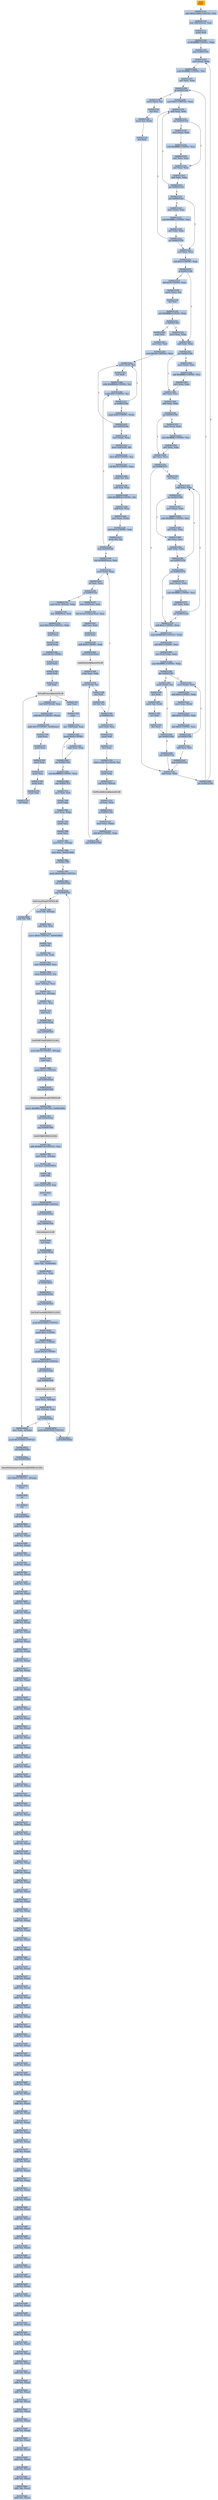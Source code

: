 digraph G {
node[shape=rectangle,style=filled,fillcolor=lightsteelblue,color=lightsteelblue]
bgcolor="transparent"
a0x004311e0pusha_[label="start\npusha ",color="lightgrey",fillcolor="orange"];
a0x004311e1movl_0x412000UINT32_esi[label="0x004311e1\nmovl $0x412000<UINT32>, %esi"];
a0x004311e6leal__69632esi__edi[label="0x004311e6\nleal -69632(%esi), %edi"];
a0x004311ecpushl_edi[label="0x004311ec\npushl %edi"];
a0x004311edorl_0xffffffffUINT8_ebp[label="0x004311ed\norl $0xffffffff<UINT8>, %ebp"];
a0x004311f0jmp_0x00431202[label="0x004311f0\njmp 0x00431202"];
a0x00431202movl_esi__ebx[label="0x00431202\nmovl (%esi), %ebx"];
a0x00431204subl_0xfffffffcUINT8_esi[label="0x00431204\nsubl $0xfffffffc<UINT8>, %esi"];
a0x00431207adcl_ebx_ebx[label="0x00431207\nadcl %ebx, %ebx"];
a0x00431209jb_0x004311f8[label="0x00431209\njb 0x004311f8"];
a0x004311f8movb_esi__al[label="0x004311f8\nmovb (%esi), %al"];
a0x004311faincl_esi[label="0x004311fa\nincl %esi"];
a0x004311fbmovb_al_edi_[label="0x004311fb\nmovb %al, (%edi)"];
a0x004311fdincl_edi[label="0x004311fd\nincl %edi"];
a0x004311feaddl_ebx_ebx[label="0x004311fe\naddl %ebx, %ebx"];
a0x00431200jne_0x00431209[label="0x00431200\njne 0x00431209"];
a0x0043120bmovl_0x1UINT32_eax[label="0x0043120b\nmovl $0x1<UINT32>, %eax"];
a0x00431210addl_ebx_ebx[label="0x00431210\naddl %ebx, %ebx"];
a0x00431212jne_0x0043121b[label="0x00431212\njne 0x0043121b"];
a0x0043121badcl_eax_eax[label="0x0043121b\nadcl %eax, %eax"];
a0x0043121daddl_ebx_ebx[label="0x0043121d\naddl %ebx, %ebx"];
a0x0043121fjae_0x00431210[label="0x0043121f\njae 0x00431210"];
a0x00431221jne_0x0043122c[label="0x00431221\njne 0x0043122c"];
a0x0043122cxorl_ecx_ecx[label="0x0043122c\nxorl %ecx, %ecx"];
a0x0043122esubl_0x3UINT8_eax[label="0x0043122e\nsubl $0x3<UINT8>, %eax"];
a0x00431231jb_0x00431240[label="0x00431231\njb 0x00431240"];
a0x00431240addl_ebx_ebx[label="0x00431240\naddl %ebx, %ebx"];
a0x00431242jne_0x0043124b[label="0x00431242\njne 0x0043124b"];
a0x0043124badcl_ecx_ecx[label="0x0043124b\nadcl %ecx, %ecx"];
a0x0043124daddl_ebx_ebx[label="0x0043124d\naddl %ebx, %ebx"];
a0x0043124fjne_0x00431258[label="0x0043124f\njne 0x00431258"];
a0x00431258adcl_ecx_ecx[label="0x00431258\nadcl %ecx, %ecx"];
a0x0043125ajne_0x0043127c[label="0x0043125a\njne 0x0043127c"];
a0x0043125cincl_ecx[label="0x0043125c\nincl %ecx"];
a0x0043125daddl_ebx_ebx[label="0x0043125d\naddl %ebx, %ebx"];
a0x0043125fjne_0x00431268[label="0x0043125f\njne 0x00431268"];
a0x00431268adcl_ecx_ecx[label="0x00431268\nadcl %ecx, %ecx"];
a0x0043126aaddl_ebx_ebx[label="0x0043126a\naddl %ebx, %ebx"];
a0x0043126cjae_0x0043125d[label="0x0043126c\njae 0x0043125d"];
a0x0043126ejne_0x00431279[label="0x0043126e\njne 0x00431279"];
a0x00431279addl_0x2UINT8_ecx[label="0x00431279\naddl $0x2<UINT8>, %ecx"];
a0x0043127ccmpl_0xfffff300UINT32_ebp[label="0x0043127c\ncmpl $0xfffff300<UINT32>, %ebp"];
a0x00431282adcl_0x1UINT8_ecx[label="0x00431282\nadcl $0x1<UINT8>, %ecx"];
a0x00431285leal_ediebp__edx[label="0x00431285\nleal (%edi,%ebp), %edx"];
a0x00431288cmpl_0xfffffffcUINT8_ebp[label="0x00431288\ncmpl $0xfffffffc<UINT8>, %ebp"];
a0x0043128bjbe_0x0043129c[label="0x0043128b\njbe 0x0043129c"];
a0x0043128dmovb_edx__al[label="0x0043128d\nmovb (%edx), %al"];
a0x0043128fincl_edx[label="0x0043128f\nincl %edx"];
a0x00431290movb_al_edi_[label="0x00431290\nmovb %al, (%edi)"];
a0x00431292incl_edi[label="0x00431292\nincl %edi"];
a0x00431293decl_ecx[label="0x00431293\ndecl %ecx"];
a0x00431294jne_0x0043128d[label="0x00431294\njne 0x0043128d"];
a0x00431296jmp_0x004311fe[label="0x00431296\njmp 0x004311fe"];
a0x00431233shll_0x8UINT8_eax[label="0x00431233\nshll $0x8<UINT8>, %eax"];
a0x00431236movb_esi__al[label="0x00431236\nmovb (%esi), %al"];
a0x00431238incl_esi[label="0x00431238\nincl %esi"];
a0x00431239xorl_0xffffffffUINT8_eax[label="0x00431239\nxorl $0xffffffff<UINT8>, %eax"];
a0x0043123cje_0x004312b2[label="0x0043123c\nje 0x004312b2"];
a0x0043123emovl_eax_ebp[label="0x0043123e\nmovl %eax, %ebp"];
a0x0043129cmovl_edx__eax[label="0x0043129c\nmovl (%edx), %eax"];
a0x0043129eaddl_0x4UINT8_edx[label="0x0043129e\naddl $0x4<UINT8>, %edx"];
a0x004312a1movl_eax_edi_[label="0x004312a1\nmovl %eax, (%edi)"];
a0x004312a3addl_0x4UINT8_edi[label="0x004312a3\naddl $0x4<UINT8>, %edi"];
a0x004312a6subl_0x4UINT8_ecx[label="0x004312a6\nsubl $0x4<UINT8>, %ecx"];
a0x004312a9ja_0x0043129c[label="0x004312a9\nja 0x0043129c"];
a0x004312abaddl_ecx_edi[label="0x004312ab\naddl %ecx, %edi"];
a0x004312adjmp_0x004311fe[label="0x004312ad\njmp 0x004311fe"];
a0x00431244movl_esi__ebx[label="0x00431244\nmovl (%esi), %ebx"];
a0x00431246subl_0xfffffffcUINT8_esi[label="0x00431246\nsubl $0xfffffffc<UINT8>, %esi"];
a0x00431249adcl_ebx_ebx[label="0x00431249\nadcl %ebx, %ebx"];
a0x00431214movl_esi__ebx[label="0x00431214\nmovl (%esi), %ebx"];
a0x00431216subl_0xfffffffcUINT8_esi[label="0x00431216\nsubl $0xfffffffc<UINT8>, %esi"];
a0x00431219adcl_ebx_ebx[label="0x00431219\nadcl %ebx, %ebx"];
a0x00431251movl_esi__ebx[label="0x00431251\nmovl (%esi), %ebx"];
a0x00431253subl_0xfffffffcUINT8_esi[label="0x00431253\nsubl $0xfffffffc<UINT8>, %esi"];
a0x00431256adcl_ebx_ebx[label="0x00431256\nadcl %ebx, %ebx"];
a0x00431270movl_esi__ebx[label="0x00431270\nmovl (%esi), %ebx"];
a0x00431272subl_0xfffffffcUINT8_esi[label="0x00431272\nsubl $0xfffffffc<UINT8>, %esi"];
a0x00431275adcl_ebx_ebx[label="0x00431275\nadcl %ebx, %ebx"];
a0x00431277jae_0x0043125d[label="0x00431277\njae 0x0043125d"];
a0x00431223movl_esi__ebx[label="0x00431223\nmovl (%esi), %ebx"];
a0x00431225subl_0xfffffffcUINT8_esi[label="0x00431225\nsubl $0xfffffffc<UINT8>, %esi"];
a0x00431228adcl_ebx_ebx[label="0x00431228\nadcl %ebx, %ebx"];
a0x0043122ajae_0x00431210[label="0x0043122a\njae 0x00431210"];
a0x00431261movl_esi__ebx[label="0x00431261\nmovl (%esi), %ebx"];
a0x00431263subl_0xfffffffcUINT8_esi[label="0x00431263\nsubl $0xfffffffc<UINT8>, %esi"];
a0x00431266adcl_ebx_ebx[label="0x00431266\nadcl %ebx, %ebx"];
a0x004312b2popl_esi[label="0x004312b2\npopl %esi"];
a0x004312b3movl_esi_edi[label="0x004312b3\nmovl %esi, %edi"];
a0x004312b5movl_0x29UINT32_ecx[label="0x004312b5\nmovl $0x29<UINT32>, %ecx"];
a0x004312bamovb_edi__al[label="0x004312ba\nmovb (%edi), %al"];
a0x004312bcincl_edi[label="0x004312bc\nincl %edi"];
a0x004312bdsubb_0xffffffe8UINT8_al[label="0x004312bd\nsubb $0xffffffe8<UINT8>, %al"];
a0x004312bfcmpb_0x1UINT8_al[label="0x004312bf\ncmpb $0x1<UINT8>, %al"];
a0x004312c1ja_0x004312ba[label="0x004312c1\nja 0x004312ba"];
a0x004312c3cmpb_0x0UINT8_edi_[label="0x004312c3\ncmpb $0x0<UINT8>, (%edi)"];
a0x004312c6jne_0x004312ba[label="0x004312c6\njne 0x004312ba"];
a0x004312c8movl_edi__eax[label="0x004312c8\nmovl (%edi), %eax"];
a0x004312camovb_0x4edi__bl[label="0x004312ca\nmovb 0x4(%edi), %bl"];
a0x004312cdshrw_0x8UINT8_ax[label="0x004312cd\nshrw $0x8<UINT8>, %ax"];
a0x004312d1roll_0x10UINT8_eax[label="0x004312d1\nroll $0x10<UINT8>, %eax"];
a0x004312d4xchgb_al_ah[label="0x004312d4\nxchgb %al, %ah"];
a0x004312d6subl_edi_eax[label="0x004312d6\nsubl %edi, %eax"];
a0x004312d8subb_0xffffffe8UINT8_bl[label="0x004312d8\nsubb $0xffffffe8<UINT8>, %bl"];
a0x004312dbaddl_esi_eax[label="0x004312db\naddl %esi, %eax"];
a0x004312ddmovl_eax_edi_[label="0x004312dd\nmovl %eax, (%edi)"];
a0x004312dfaddl_0x5UINT8_edi[label="0x004312df\naddl $0x5<UINT8>, %edi"];
a0x004312e2movb_bl_al[label="0x004312e2\nmovb %bl, %al"];
a0x004312e4loop_0x004312bf[label="0x004312e4\nloop 0x004312bf"];
a0x004312e6leal_0x2f000esi__edi[label="0x004312e6\nleal 0x2f000(%esi), %edi"];
a0x004312ecmovl_edi__eax[label="0x004312ec\nmovl (%edi), %eax"];
a0x004312eeorl_eax_eax[label="0x004312ee\norl %eax, %eax"];
a0x004312f0je_0x0043132e[label="0x004312f0\nje 0x0043132e"];
a0x004312f2movl_0x4edi__ebx[label="0x004312f2\nmovl 0x4(%edi), %ebx"];
a0x004312f5leal_0x32c1ceaxesi__eax[label="0x004312f5\nleal 0x32c1c(%eax,%esi), %eax"];
a0x004312fcaddl_esi_ebx[label="0x004312fc\naddl %esi, %ebx"];
a0x004312fepushl_eax[label="0x004312fe\npushl %eax"];
a0x004312ffaddl_0x8UINT8_edi[label="0x004312ff\naddl $0x8<UINT8>, %edi"];
a0x00431302call_0x32c6cesi_[label="0x00431302\ncall 0x32c6c(%esi)"];
LoadLibraryA_kernel32_dll[label="LoadLibraryA@kernel32.dll",color="lightgrey",fillcolor="lightgrey"];
a0x00431308xchgl_eax_ebp[label="0x00431308\nxchgl %eax, %ebp"];
a0x00431309movb_edi__al[label="0x00431309\nmovb (%edi), %al"];
a0x0043130bincl_edi[label="0x0043130b\nincl %edi"];
a0x0043130corb_al_al[label="0x0043130c\norb %al, %al"];
a0x0043130eje_0x004312ec[label="0x0043130e\nje 0x004312ec"];
a0x00431310movl_edi_ecx[label="0x00431310\nmovl %edi, %ecx"];
a0x00431312pushl_edi[label="0x00431312\npushl %edi"];
a0x00431313decl_eax[label="0x00431313\ndecl %eax"];
a0x00431314repnz_scasb_es_edi__al[label="0x00431314\nrepnz scasb %es:(%edi), %al"];
a0x00431316pushl_ebp[label="0x00431316\npushl %ebp"];
a0x00431317call_0x32c70esi_[label="0x00431317\ncall 0x32c70(%esi)"];
GetProcAddress_kernel32_dll[label="GetProcAddress@kernel32.dll",color="lightgrey",fillcolor="lightgrey"];
a0x0043131dorl_eax_eax[label="0x0043131d\norl %eax, %eax"];
a0x0043131fje_0x00431328[label="0x0043131f\nje 0x00431328"];
a0x00431321movl_eax_ebx_[label="0x00431321\nmovl %eax, (%ebx)"];
a0x00431323addl_0x4UINT8_ebx[label="0x00431323\naddl $0x4<UINT8>, %ebx"];
a0x00431326jmp_0x00431309[label="0x00431326\njmp 0x00431309"];
a0x0043132emovl_0x32c74esi__ebp[label="0x0043132e\nmovl 0x32c74(%esi), %ebp"];
a0x00431334leal__4096esi__edi[label="0x00431334\nleal -4096(%esi), %edi"];
a0x0043133amovl_0x1000UINT32_ebx[label="0x0043133a\nmovl $0x1000<UINT32>, %ebx"];
a0x0043133fpushl_eax[label="0x0043133f\npushl %eax"];
a0x00431340pushl_esp[label="0x00431340\npushl %esp"];
a0x00431341pushl_0x4UINT8[label="0x00431341\npushl $0x4<UINT8>"];
a0x00431343pushl_ebx[label="0x00431343\npushl %ebx"];
a0x00431344pushl_edi[label="0x00431344\npushl %edi"];
a0x00431345call_ebp[label="0x00431345\ncall %ebp"];
VirtualProtect_kernel32_dll[label="VirtualProtect@kernel32.dll",color="lightgrey",fillcolor="lightgrey"];
a0x00431347leal_0x207edi__eax[label="0x00431347\nleal 0x207(%edi), %eax"];
a0x0043134dandb_0x7fUINT8_eax_[label="0x0043134d\nandb $0x7f<UINT8>, (%eax)"];
a0x00431350andb_0x7fUINT8_0x28eax_[label="0x00431350\nandb $0x7f<UINT8>, 0x28(%eax)"];
a0x00431354popl_eax[label="0x00431354\npopl %eax"];
a0x00431355pushl_eax[label="0x00431355\npushl %eax"];
a0x00431356pushl_esp[label="0x00431356\npushl %esp"];
a0x00431357pushl_eax[label="0x00431357\npushl %eax"];
a0x00431358pushl_ebx[label="0x00431358\npushl %ebx"];
a0x00431359pushl_edi[label="0x00431359\npushl %edi"];
a0x0043135acall_ebp[label="0x0043135a\ncall %ebp"];
a0x0043135cpopl_eax[label="0x0043135c\npopl %eax"];
a0x0043135dpopa_[label="0x0043135d\npopa "];
a0x0043135eleal__128esp__eax[label="0x0043135e\nleal -128(%esp), %eax"];
a0x00431362pushl_0x0UINT8[label="0x00431362\npushl $0x0<UINT8>"];
a0x00431364cmpl_eax_esp[label="0x00431364\ncmpl %eax, %esp"];
a0x00431366jne_0x00431362[label="0x00431366\njne 0x00431362"];
a0x00431368subl_0xffffff80UINT8_esp[label="0x00431368\nsubl $0xffffff80<UINT8>, %esp"];
a0x0043136bjmp_0x00417f7e[label="0x0043136b\njmp 0x00417f7e"];
a0x00417f7emovl_edi_edi[label="0x00417f7e\nmovl %edi, %edi"];
a0x00417f80pushl_ebp[label="0x00417f80\npushl %ebp"];
a0x00417f81movl_esp_ebp[label="0x00417f81\nmovl %esp, %ebp"];
a0x00417f83pushl_ecx[label="0x00417f83\npushl %ecx"];
a0x00417f84pushl_ecx[label="0x00417f84\npushl %ecx"];
a0x00417f85movl_ecx__4ebp_[label="0x00417f85\nmovl %ecx, -4(%ebp)"];
a0x00417f88testl_eax_0x00419000[label="0x00417f88\ntestl %eax, 0x00419000"];
a0x00417f8eje_0x00417f95[label="0x00417f8e\nje 0x00417f95"];
a0x00417f95pushl_0x419004UINT32[label="0x00417f95\npushl $0x419004<UINT32>"];
a0x00417f9acall_0x004183de[label="0x00417f9a\ncall 0x004183de"];
a0x004183dejmp_0x0040102c[label="0x004183de\njmp 0x0040102c"];
GetCursorPos_USER32_dll[label="GetCursorPos@USER32.dll",color="lightgrey",fillcolor="lightgrey"];
a0x00417f9fmovb_dl__8ebp_[label="0x00417f9f\nmovb %dl, -8(%ebp)"];
a0x00417fa2subl_edi_edi[label="0x00417fa2\nsubl %edi, %edi"];
a0x00417fa4movw_0x0UINT16_0x0041900c[label="0x00417fa4\nmovw $0x0<UINT16>, 0x0041900c"];
a0x00417fadnegl_edx[label="0x00417fad\nnegl %edx"];
a0x00417fafmovzbl_bh_edx[label="0x00417faf\nmovzbl %bh, %edx"];
a0x00417fb2movl_0x00419000_ecx[label="0x00417fb2\nmovl 0x00419000, %ecx"];
a0x00417fb8movb_0x00419010_ch[label="0x00417fb8\nmovb 0x00419010, %ch"];
a0x00417fbemovl__4ebp__ecx[label="0x00417fbe\nmovl -4(%ebp), %ecx"];
a0x00417fc1movb_ch__8ebp_[label="0x00417fc1\nmovb %ch, -8(%ebp)"];
a0x00417fc4adcl_ecx_esi[label="0x00417fc4\nadcl %ecx, %esi"];
a0x00417fc6negl_ecx[label="0x00417fc6\nnegl %ecx"];
a0x00417fc8call_0x004183a8[label="0x00417fc8\ncall 0x004183a8"];
a0x004183a8jmp_0x00401010[label="0x004183a8\njmp 0x00401010"];
GetOEMCP_KERNEL32_DLL[label="GetOEMCP@KERNEL32.DLL",color="lightgrey",fillcolor="lightgrey"];
a0x00417fcdmovb_0x78UINT8__8ebp_[label="0x00417fcd\nmovb $0x78<UINT8>, -8(%ebp)"];
a0x00417fd1notw_ax[label="0x00417fd1\nnotw %ax"];
a0x00417fd4pushl_0x3cUINT32[label="0x00417fd4\npushl $0x3c<UINT32>"];
a0x00417fd9call_0x004183e4[label="0x00417fd9\ncall 0x004183e4"];
a0x004183e4jmp_0x00401028[label="0x004183e4\njmp 0x00401028"];
GetSystemMetrics_USER32_dll[label="GetSystemMetrics@USER32.dll",color="lightgrey",fillcolor="lightgrey"];
a0x00417fdemovw_0xffffd1a0UINT16_0x0041900e[label="0x00417fde\nmovw $0xffffd1a0<UINT16>, 0x0041900e"];
a0x00417fe7call_0x004183ae[label="0x00417fe7\ncall 0x004183ae"];
a0x004183aejmp_0x00401000[label="0x004183ae\njmp 0x00401000"];
GetACP_KERNEL32_DLL[label="GetACP@KERNEL32.DLL",color="lightgrey",fillcolor="lightgrey"];
a0x00417fecaddl_0x8db7c0UINT32_esi[label="0x00417fec\naddl $0x8db7c0<UINT32>, %esi"];
a0x00417ff2movl_edx__4ebp_[label="0x00417ff2\nmovl %edx, -4(%ebp)"];
a0x00417ff5orl_eax_0x00419014[label="0x00417ff5\norl %eax, 0x00419014"];
a0x00417ffbnegb_dh[label="0x00417ffb\nnegb %dh"];
a0x00417ffdandl_0x00419018_esi[label="0x00417ffd\nandl 0x00419018, %esi"];
a0x00418003nop_[label="0x00418003\nnop "];
a0x00418004pushl_0x401040UINT32[label="0x00418004\npushl $0x401040<UINT32>"];
a0x00418009call_0x004183ea[label="0x00418009\ncall 0x004183ea"];
a0x004183eajmp_0x00401034[label="0x004183ea\njmp 0x00401034"];
remove_msvcrt_dll[label="remove@msvcrt.dll",color="lightgrey",fillcolor="lightgrey"];
a0x0041800eincl_eax[label="0x0041800e\nincl %eax"];
a0x0041800fjne_0x00418036[label="0x0041800f\njne 0x00418036"];
a0x00418011adcw_dx_0x0041901c[label="0x00418011\nadcw %dx, 0x0041901c"];
a0x00418018testl_ecx_edx[label="0x00418018\ntestl %ecx, %edx"];
a0x0041801ajb_0x00418021[label="0x0041801a\njb 0x00418021"];
a0x0041801ccall_0x004183b4[label="0x0041801c\ncall 0x004183b4"];
a0x004183b4jmp_0x00401020[label="0x004183b4\njmp 0x00401020"];
GetTickCount_KERNEL32_DLL[label="GetTickCount@KERNEL32.DLL",color="lightgrey",fillcolor="lightgrey"];
a0x00418021pushl_0x418065UINT32[label="0x00418021\npushl $0x418065<UINT32>"];
a0x00418026pushl_0x1UINT8[label="0x00418026\npushl $0x1<UINT8>"];
a0x00418028pushl_0x1UINT8[label="0x00418028\npushl $0x1<UINT8>"];
a0x0041802apushl_0x30UINT8[label="0x0041802a\npushl $0x30<UINT8>"];
a0x0041802cpushl_0x401054UINT32[label="0x0041802c\npushl $0x401054<UINT32>"];
a0x00418031call_0x004183f0[label="0x00418031\ncall 0x004183f0"];
a0x004183f0jmp_0x00401038[label="0x004183f0\njmp 0x00401038"];
bsearch_msvcrt_dll[label="bsearch@msvcrt.dll",color="lightgrey",fillcolor="lightgrey"];
a0x00418036movl_ecx__4ebp_[label="0x00418036\nmovl %ecx, -4(%ebp)"];
a0x00418039sbbl__4ebp__eax[label="0x00418039\nsbbl -4(%ebp), %eax"];
a0x0041803cjne_0x0041804a[label="0x0041803c\njne 0x0041804a"];
a0x0041803epushl_0x419004UINT32[label="0x0041803e\npushl $0x419004<UINT32>"];
a0x0041804amovl_ebx__4ebp_[label="0x0041804a\nmovl %ebx, -4(%ebp)"];
a0x0041804dpushl_0x419004UINT32[label="0x0041804d\npushl $0x419004<UINT32>"];
a0x00418052call_0x004183ba[label="0x00418052\ncall 0x004183ba"];
a0x004183bajmp_0x00401004[label="0x004183ba\njmp 0x00401004"];
QueryPerformanceCounter_KERNEL32_DLL[label="QueryPerformanceCounter@KERNEL32.DLL",color="lightgrey",fillcolor="lightgrey"];
a0x00418057movl_0x0UINT32__4ebp_[label="0x00418057\nmovl $0x0<UINT32>, -4(%ebp)"];
a0x0041805eleave_[label="0x0041805e\nleave "];
a0x0041805fret[label="0x0041805f\nret"];
a0x7c8000c0nop_[label="0x7c8000c0\nnop "];
a0x7c8000c1call_0x63d7f9f4[label="0x7c8000c1\ncall 0x63d7f9f4"];
a0x63d7f9f4addb_al_eax_[label="0x63d7f9f4\naddb %al, (%eax)"];
a0x63d7f9f6addb_al_eax_[label="0x63d7f9f6\naddb %al, (%eax)"];
a0x63d7f9f8addb_al_eax_[label="0x63d7f9f8\naddb %al, (%eax)"];
a0x63d7f9faaddb_al_eax_[label="0x63d7f9fa\naddb %al, (%eax)"];
a0x63d7f9fcaddb_al_eax_[label="0x63d7f9fc\naddb %al, (%eax)"];
a0x63d7f9feaddb_al_eax_[label="0x63d7f9fe\naddb %al, (%eax)"];
a0x63d7fa00addb_al_eax_[label="0x63d7fa00\naddb %al, (%eax)"];
a0x63d7fa02addb_al_eax_[label="0x63d7fa02\naddb %al, (%eax)"];
a0x63d7fa04addb_al_eax_[label="0x63d7fa04\naddb %al, (%eax)"];
a0x63d7fa06addb_al_eax_[label="0x63d7fa06\naddb %al, (%eax)"];
a0x63d7fa08addb_al_eax_[label="0x63d7fa08\naddb %al, (%eax)"];
a0x63d7fa0aaddb_al_eax_[label="0x63d7fa0a\naddb %al, (%eax)"];
a0x63d7fa0caddb_al_eax_[label="0x63d7fa0c\naddb %al, (%eax)"];
a0x63d7fa0eaddb_al_eax_[label="0x63d7fa0e\naddb %al, (%eax)"];
a0x63d7fa10addb_al_eax_[label="0x63d7fa10\naddb %al, (%eax)"];
a0x63d7fa12addb_al_eax_[label="0x63d7fa12\naddb %al, (%eax)"];
a0x63d7fa14addb_al_eax_[label="0x63d7fa14\naddb %al, (%eax)"];
a0x63d7fa16addb_al_eax_[label="0x63d7fa16\naddb %al, (%eax)"];
a0x63d7fa18addb_al_eax_[label="0x63d7fa18\naddb %al, (%eax)"];
a0x63d7fa1aaddb_al_eax_[label="0x63d7fa1a\naddb %al, (%eax)"];
a0x63d7fa1caddb_al_eax_[label="0x63d7fa1c\naddb %al, (%eax)"];
a0x63d7fa1eaddb_al_eax_[label="0x63d7fa1e\naddb %al, (%eax)"];
a0x63d7fa20addb_al_eax_[label="0x63d7fa20\naddb %al, (%eax)"];
a0x63d7fa22addb_al_eax_[label="0x63d7fa22\naddb %al, (%eax)"];
a0x63d7fa24addb_al_eax_[label="0x63d7fa24\naddb %al, (%eax)"];
a0x63d7fa26addb_al_eax_[label="0x63d7fa26\naddb %al, (%eax)"];
a0x63d7fa28addb_al_eax_[label="0x63d7fa28\naddb %al, (%eax)"];
a0x63d7fa2aaddb_al_eax_[label="0x63d7fa2a\naddb %al, (%eax)"];
a0x63d7fa2caddb_al_eax_[label="0x63d7fa2c\naddb %al, (%eax)"];
a0x63d7fa2eaddb_al_eax_[label="0x63d7fa2e\naddb %al, (%eax)"];
a0x63d7fa30addb_al_eax_[label="0x63d7fa30\naddb %al, (%eax)"];
a0x63d7fa32addb_al_eax_[label="0x63d7fa32\naddb %al, (%eax)"];
a0x63d7fa34addb_al_eax_[label="0x63d7fa34\naddb %al, (%eax)"];
a0x63d7fa36addb_al_eax_[label="0x63d7fa36\naddb %al, (%eax)"];
a0x63d7fa38addb_al_eax_[label="0x63d7fa38\naddb %al, (%eax)"];
a0x63d7fa3aaddb_al_eax_[label="0x63d7fa3a\naddb %al, (%eax)"];
a0x63d7fa3caddb_al_eax_[label="0x63d7fa3c\naddb %al, (%eax)"];
a0x63d7fa3eaddb_al_eax_[label="0x63d7fa3e\naddb %al, (%eax)"];
a0x63d7fa40addb_al_eax_[label="0x63d7fa40\naddb %al, (%eax)"];
a0x63d7fa42addb_al_eax_[label="0x63d7fa42\naddb %al, (%eax)"];
a0x63d7fa44addb_al_eax_[label="0x63d7fa44\naddb %al, (%eax)"];
a0x63d7fa46addb_al_eax_[label="0x63d7fa46\naddb %al, (%eax)"];
a0x63d7fa48addb_al_eax_[label="0x63d7fa48\naddb %al, (%eax)"];
a0x63d7fa4aaddb_al_eax_[label="0x63d7fa4a\naddb %al, (%eax)"];
a0x63d7fa4caddb_al_eax_[label="0x63d7fa4c\naddb %al, (%eax)"];
a0x63d7fa4eaddb_al_eax_[label="0x63d7fa4e\naddb %al, (%eax)"];
a0x63d7fa50addb_al_eax_[label="0x63d7fa50\naddb %al, (%eax)"];
a0x63d7fa52addb_al_eax_[label="0x63d7fa52\naddb %al, (%eax)"];
a0x63d7fa54addb_al_eax_[label="0x63d7fa54\naddb %al, (%eax)"];
a0x63d7fa56addb_al_eax_[label="0x63d7fa56\naddb %al, (%eax)"];
a0x63d7fa58addb_al_eax_[label="0x63d7fa58\naddb %al, (%eax)"];
a0x63d7fa5aaddb_al_eax_[label="0x63d7fa5a\naddb %al, (%eax)"];
a0x63d7fa5caddb_al_eax_[label="0x63d7fa5c\naddb %al, (%eax)"];
a0x63d7fa5eaddb_al_eax_[label="0x63d7fa5e\naddb %al, (%eax)"];
a0x63d7fa60addb_al_eax_[label="0x63d7fa60\naddb %al, (%eax)"];
a0x63d7fa62addb_al_eax_[label="0x63d7fa62\naddb %al, (%eax)"];
a0x63d7fa64addb_al_eax_[label="0x63d7fa64\naddb %al, (%eax)"];
a0x63d7fa66addb_al_eax_[label="0x63d7fa66\naddb %al, (%eax)"];
a0x63d7fa68addb_al_eax_[label="0x63d7fa68\naddb %al, (%eax)"];
a0x63d7fa6aaddb_al_eax_[label="0x63d7fa6a\naddb %al, (%eax)"];
a0x63d7fa6caddb_al_eax_[label="0x63d7fa6c\naddb %al, (%eax)"];
a0x63d7fa6eaddb_al_eax_[label="0x63d7fa6e\naddb %al, (%eax)"];
a0x63d7fa70addb_al_eax_[label="0x63d7fa70\naddb %al, (%eax)"];
a0x63d7fa72addb_al_eax_[label="0x63d7fa72\naddb %al, (%eax)"];
a0x63d7fa74addb_al_eax_[label="0x63d7fa74\naddb %al, (%eax)"];
a0x63d7fa76addb_al_eax_[label="0x63d7fa76\naddb %al, (%eax)"];
a0x63d7fa78addb_al_eax_[label="0x63d7fa78\naddb %al, (%eax)"];
a0x63d7fa7aaddb_al_eax_[label="0x63d7fa7a\naddb %al, (%eax)"];
a0x63d7fa7caddb_al_eax_[label="0x63d7fa7c\naddb %al, (%eax)"];
a0x63d7fa7eaddb_al_eax_[label="0x63d7fa7e\naddb %al, (%eax)"];
a0x63d7fa80addb_al_eax_[label="0x63d7fa80\naddb %al, (%eax)"];
a0x63d7fa82addb_al_eax_[label="0x63d7fa82\naddb %al, (%eax)"];
a0x63d7fa84addb_al_eax_[label="0x63d7fa84\naddb %al, (%eax)"];
a0x63d7fa86addb_al_eax_[label="0x63d7fa86\naddb %al, (%eax)"];
a0x63d7fa88addb_al_eax_[label="0x63d7fa88\naddb %al, (%eax)"];
a0x63d7fa8aaddb_al_eax_[label="0x63d7fa8a\naddb %al, (%eax)"];
a0x63d7fa8caddb_al_eax_[label="0x63d7fa8c\naddb %al, (%eax)"];
a0x63d7fa8eaddb_al_eax_[label="0x63d7fa8e\naddb %al, (%eax)"];
a0x63d7fa90addb_al_eax_[label="0x63d7fa90\naddb %al, (%eax)"];
a0x63d7fa92addb_al_eax_[label="0x63d7fa92\naddb %al, (%eax)"];
a0x63d7fa94addb_al_eax_[label="0x63d7fa94\naddb %al, (%eax)"];
a0x63d7fa96addb_al_eax_[label="0x63d7fa96\naddb %al, (%eax)"];
a0x63d7fa98addb_al_eax_[label="0x63d7fa98\naddb %al, (%eax)"];
a0x63d7fa9aaddb_al_eax_[label="0x63d7fa9a\naddb %al, (%eax)"];
a0x63d7fa9caddb_al_eax_[label="0x63d7fa9c\naddb %al, (%eax)"];
a0x63d7fa9eaddb_al_eax_[label="0x63d7fa9e\naddb %al, (%eax)"];
a0x63d7faa0addb_al_eax_[label="0x63d7faa0\naddb %al, (%eax)"];
a0x63d7faa2addb_al_eax_[label="0x63d7faa2\naddb %al, (%eax)"];
a0x63d7faa4addb_al_eax_[label="0x63d7faa4\naddb %al, (%eax)"];
a0x63d7faa6addb_al_eax_[label="0x63d7faa6\naddb %al, (%eax)"];
a0x63d7faa8addb_al_eax_[label="0x63d7faa8\naddb %al, (%eax)"];
a0x63d7faaaaddb_al_eax_[label="0x63d7faaa\naddb %al, (%eax)"];
a0x63d7faacaddb_al_eax_[label="0x63d7faac\naddb %al, (%eax)"];
a0x63d7faaeaddb_al_eax_[label="0x63d7faae\naddb %al, (%eax)"];
a0x63d7fab0addb_al_eax_[label="0x63d7fab0\naddb %al, (%eax)"];
a0x63d7fab2addb_al_eax_[label="0x63d7fab2\naddb %al, (%eax)"];
a0x63d7fab4addb_al_eax_[label="0x63d7fab4\naddb %al, (%eax)"];
a0x63d7fab6addb_al_eax_[label="0x63d7fab6\naddb %al, (%eax)"];
a0x63d7fab8addb_al_eax_[label="0x63d7fab8\naddb %al, (%eax)"];
a0x63d7fabaaddb_al_eax_[label="0x63d7faba\naddb %al, (%eax)"];
a0x63d7fabcaddb_al_eax_[label="0x63d7fabc\naddb %al, (%eax)"];
a0x63d7fabeaddb_al_eax_[label="0x63d7fabe\naddb %al, (%eax)"];
a0x00418043call_0x004183de[label="0x00418043\ncall 0x004183de"];
a0x00418048xorb_al_bh[label="0x00418048\nxorb %al, %bh"];
a0x004311e0pusha_ -> a0x004311e1movl_0x412000UINT32_esi [color="#000000"];
a0x004311e1movl_0x412000UINT32_esi -> a0x004311e6leal__69632esi__edi [color="#000000"];
a0x004311e6leal__69632esi__edi -> a0x004311ecpushl_edi [color="#000000"];
a0x004311ecpushl_edi -> a0x004311edorl_0xffffffffUINT8_ebp [color="#000000"];
a0x004311edorl_0xffffffffUINT8_ebp -> a0x004311f0jmp_0x00431202 [color="#000000"];
a0x004311f0jmp_0x00431202 -> a0x00431202movl_esi__ebx [color="#000000"];
a0x00431202movl_esi__ebx -> a0x00431204subl_0xfffffffcUINT8_esi [color="#000000"];
a0x00431204subl_0xfffffffcUINT8_esi -> a0x00431207adcl_ebx_ebx [color="#000000"];
a0x00431207adcl_ebx_ebx -> a0x00431209jb_0x004311f8 [color="#000000"];
a0x00431209jb_0x004311f8 -> a0x004311f8movb_esi__al [color="#000000",label="T"];
a0x004311f8movb_esi__al -> a0x004311faincl_esi [color="#000000"];
a0x004311faincl_esi -> a0x004311fbmovb_al_edi_ [color="#000000"];
a0x004311fbmovb_al_edi_ -> a0x004311fdincl_edi [color="#000000"];
a0x004311fdincl_edi -> a0x004311feaddl_ebx_ebx [color="#000000"];
a0x004311feaddl_ebx_ebx -> a0x00431200jne_0x00431209 [color="#000000"];
a0x00431200jne_0x00431209 -> a0x00431209jb_0x004311f8 [color="#000000",label="T"];
a0x00431209jb_0x004311f8 -> a0x0043120bmovl_0x1UINT32_eax [color="#000000",label="F"];
a0x0043120bmovl_0x1UINT32_eax -> a0x00431210addl_ebx_ebx [color="#000000"];
a0x00431210addl_ebx_ebx -> a0x00431212jne_0x0043121b [color="#000000"];
a0x00431212jne_0x0043121b -> a0x0043121badcl_eax_eax [color="#000000",label="T"];
a0x0043121badcl_eax_eax -> a0x0043121daddl_ebx_ebx [color="#000000"];
a0x0043121daddl_ebx_ebx -> a0x0043121fjae_0x00431210 [color="#000000"];
a0x0043121fjae_0x00431210 -> a0x00431221jne_0x0043122c [color="#000000",label="F"];
a0x00431221jne_0x0043122c -> a0x0043122cxorl_ecx_ecx [color="#000000",label="T"];
a0x0043122cxorl_ecx_ecx -> a0x0043122esubl_0x3UINT8_eax [color="#000000"];
a0x0043122esubl_0x3UINT8_eax -> a0x00431231jb_0x00431240 [color="#000000"];
a0x00431231jb_0x00431240 -> a0x00431240addl_ebx_ebx [color="#000000",label="T"];
a0x00431240addl_ebx_ebx -> a0x00431242jne_0x0043124b [color="#000000"];
a0x00431242jne_0x0043124b -> a0x0043124badcl_ecx_ecx [color="#000000",label="T"];
a0x0043124badcl_ecx_ecx -> a0x0043124daddl_ebx_ebx [color="#000000"];
a0x0043124daddl_ebx_ebx -> a0x0043124fjne_0x00431258 [color="#000000"];
a0x0043124fjne_0x00431258 -> a0x00431258adcl_ecx_ecx [color="#000000",label="T"];
a0x00431258adcl_ecx_ecx -> a0x0043125ajne_0x0043127c [color="#000000"];
a0x0043125ajne_0x0043127c -> a0x0043125cincl_ecx [color="#000000",label="F"];
a0x0043125cincl_ecx -> a0x0043125daddl_ebx_ebx [color="#000000"];
a0x0043125daddl_ebx_ebx -> a0x0043125fjne_0x00431268 [color="#000000"];
a0x0043125fjne_0x00431268 -> a0x00431268adcl_ecx_ecx [color="#000000",label="T"];
a0x00431268adcl_ecx_ecx -> a0x0043126aaddl_ebx_ebx [color="#000000"];
a0x0043126aaddl_ebx_ebx -> a0x0043126cjae_0x0043125d [color="#000000"];
a0x0043126cjae_0x0043125d -> a0x0043125daddl_ebx_ebx [color="#000000",label="T"];
a0x0043126cjae_0x0043125d -> a0x0043126ejne_0x00431279 [color="#000000",label="F"];
a0x0043126ejne_0x00431279 -> a0x00431279addl_0x2UINT8_ecx [color="#000000",label="T"];
a0x00431279addl_0x2UINT8_ecx -> a0x0043127ccmpl_0xfffff300UINT32_ebp [color="#000000"];
a0x0043127ccmpl_0xfffff300UINT32_ebp -> a0x00431282adcl_0x1UINT8_ecx [color="#000000"];
a0x00431282adcl_0x1UINT8_ecx -> a0x00431285leal_ediebp__edx [color="#000000"];
a0x00431285leal_ediebp__edx -> a0x00431288cmpl_0xfffffffcUINT8_ebp [color="#000000"];
a0x00431288cmpl_0xfffffffcUINT8_ebp -> a0x0043128bjbe_0x0043129c [color="#000000"];
a0x0043128bjbe_0x0043129c -> a0x0043128dmovb_edx__al [color="#000000",label="F"];
a0x0043128dmovb_edx__al -> a0x0043128fincl_edx [color="#000000"];
a0x0043128fincl_edx -> a0x00431290movb_al_edi_ [color="#000000"];
a0x00431290movb_al_edi_ -> a0x00431292incl_edi [color="#000000"];
a0x00431292incl_edi -> a0x00431293decl_ecx [color="#000000"];
a0x00431293decl_ecx -> a0x00431294jne_0x0043128d [color="#000000"];
a0x00431294jne_0x0043128d -> a0x0043128dmovb_edx__al [color="#000000",label="T"];
a0x00431294jne_0x0043128d -> a0x00431296jmp_0x004311fe [color="#000000",label="F"];
a0x00431296jmp_0x004311fe -> a0x004311feaddl_ebx_ebx [color="#000000"];
a0x00431200jne_0x00431209 -> a0x00431202movl_esi__ebx [color="#000000",label="F"];
a0x00431231jb_0x00431240 -> a0x00431233shll_0x8UINT8_eax [color="#000000",label="F"];
a0x00431233shll_0x8UINT8_eax -> a0x00431236movb_esi__al [color="#000000"];
a0x00431236movb_esi__al -> a0x00431238incl_esi [color="#000000"];
a0x00431238incl_esi -> a0x00431239xorl_0xffffffffUINT8_eax [color="#000000"];
a0x00431239xorl_0xffffffffUINT8_eax -> a0x0043123cje_0x004312b2 [color="#000000"];
a0x0043123cje_0x004312b2 -> a0x0043123emovl_eax_ebp [color="#000000",label="F"];
a0x0043123emovl_eax_ebp -> a0x00431240addl_ebx_ebx [color="#000000"];
a0x0043125ajne_0x0043127c -> a0x0043127ccmpl_0xfffff300UINT32_ebp [color="#000000",label="T"];
a0x0043128bjbe_0x0043129c -> a0x0043129cmovl_edx__eax [color="#000000",label="T"];
a0x0043129cmovl_edx__eax -> a0x0043129eaddl_0x4UINT8_edx [color="#000000"];
a0x0043129eaddl_0x4UINT8_edx -> a0x004312a1movl_eax_edi_ [color="#000000"];
a0x004312a1movl_eax_edi_ -> a0x004312a3addl_0x4UINT8_edi [color="#000000"];
a0x004312a3addl_0x4UINT8_edi -> a0x004312a6subl_0x4UINT8_ecx [color="#000000"];
a0x004312a6subl_0x4UINT8_ecx -> a0x004312a9ja_0x0043129c [color="#000000"];
a0x004312a9ja_0x0043129c -> a0x004312abaddl_ecx_edi [color="#000000",label="F"];
a0x004312abaddl_ecx_edi -> a0x004312adjmp_0x004311fe [color="#000000"];
a0x004312adjmp_0x004311fe -> a0x004311feaddl_ebx_ebx [color="#000000"];
a0x004312a9ja_0x0043129c -> a0x0043129cmovl_edx__eax [color="#000000",label="T"];
a0x00431242jne_0x0043124b -> a0x00431244movl_esi__ebx [color="#000000",label="F"];
a0x00431244movl_esi__ebx -> a0x00431246subl_0xfffffffcUINT8_esi [color="#000000"];
a0x00431246subl_0xfffffffcUINT8_esi -> a0x00431249adcl_ebx_ebx [color="#000000"];
a0x00431249adcl_ebx_ebx -> a0x0043124badcl_ecx_ecx [color="#000000"];
a0x00431212jne_0x0043121b -> a0x00431214movl_esi__ebx [color="#000000",label="F"];
a0x00431214movl_esi__ebx -> a0x00431216subl_0xfffffffcUINT8_esi [color="#000000"];
a0x00431216subl_0xfffffffcUINT8_esi -> a0x00431219adcl_ebx_ebx [color="#000000"];
a0x00431219adcl_ebx_ebx -> a0x0043121badcl_eax_eax [color="#000000"];
a0x0043124fjne_0x00431258 -> a0x00431251movl_esi__ebx [color="#000000",label="F"];
a0x00431251movl_esi__ebx -> a0x00431253subl_0xfffffffcUINT8_esi [color="#000000"];
a0x00431253subl_0xfffffffcUINT8_esi -> a0x00431256adcl_ebx_ebx [color="#000000"];
a0x00431256adcl_ebx_ebx -> a0x00431258adcl_ecx_ecx [color="#000000"];
a0x0043126ejne_0x00431279 -> a0x00431270movl_esi__ebx [color="#000000",label="F"];
a0x00431270movl_esi__ebx -> a0x00431272subl_0xfffffffcUINT8_esi [color="#000000"];
a0x00431272subl_0xfffffffcUINT8_esi -> a0x00431275adcl_ebx_ebx [color="#000000"];
a0x00431275adcl_ebx_ebx -> a0x00431277jae_0x0043125d [color="#000000"];
a0x00431277jae_0x0043125d -> a0x00431279addl_0x2UINT8_ecx [color="#000000",label="F"];
a0x0043121fjae_0x00431210 -> a0x00431210addl_ebx_ebx [color="#000000",label="T"];
a0x00431221jne_0x0043122c -> a0x00431223movl_esi__ebx [color="#000000",label="F"];
a0x00431223movl_esi__ebx -> a0x00431225subl_0xfffffffcUINT8_esi [color="#000000"];
a0x00431225subl_0xfffffffcUINT8_esi -> a0x00431228adcl_ebx_ebx [color="#000000"];
a0x00431228adcl_ebx_ebx -> a0x0043122ajae_0x00431210 [color="#000000"];
a0x0043122ajae_0x00431210 -> a0x0043122cxorl_ecx_ecx [color="#000000",label="F"];
a0x0043125fjne_0x00431268 -> a0x00431261movl_esi__ebx [color="#000000",label="F"];
a0x00431261movl_esi__ebx -> a0x00431263subl_0xfffffffcUINT8_esi [color="#000000"];
a0x00431263subl_0xfffffffcUINT8_esi -> a0x00431266adcl_ebx_ebx [color="#000000"];
a0x00431266adcl_ebx_ebx -> a0x00431268adcl_ecx_ecx [color="#000000"];
a0x0043122ajae_0x00431210 -> a0x00431210addl_ebx_ebx [color="#000000",label="T"];
a0x00431277jae_0x0043125d -> a0x0043125daddl_ebx_ebx [color="#000000",label="T"];
a0x0043123cje_0x004312b2 -> a0x004312b2popl_esi [color="#000000",label="T"];
a0x004312b2popl_esi -> a0x004312b3movl_esi_edi [color="#000000"];
a0x004312b3movl_esi_edi -> a0x004312b5movl_0x29UINT32_ecx [color="#000000"];
a0x004312b5movl_0x29UINT32_ecx -> a0x004312bamovb_edi__al [color="#000000"];
a0x004312bamovb_edi__al -> a0x004312bcincl_edi [color="#000000"];
a0x004312bcincl_edi -> a0x004312bdsubb_0xffffffe8UINT8_al [color="#000000"];
a0x004312bdsubb_0xffffffe8UINT8_al -> a0x004312bfcmpb_0x1UINT8_al [color="#000000"];
a0x004312bfcmpb_0x1UINT8_al -> a0x004312c1ja_0x004312ba [color="#000000"];
a0x004312c1ja_0x004312ba -> a0x004312bamovb_edi__al [color="#000000",label="T"];
a0x004312c1ja_0x004312ba -> a0x004312c3cmpb_0x0UINT8_edi_ [color="#000000",label="F"];
a0x004312c3cmpb_0x0UINT8_edi_ -> a0x004312c6jne_0x004312ba [color="#000000"];
a0x004312c6jne_0x004312ba -> a0x004312c8movl_edi__eax [color="#000000",label="F"];
a0x004312c8movl_edi__eax -> a0x004312camovb_0x4edi__bl [color="#000000"];
a0x004312camovb_0x4edi__bl -> a0x004312cdshrw_0x8UINT8_ax [color="#000000"];
a0x004312cdshrw_0x8UINT8_ax -> a0x004312d1roll_0x10UINT8_eax [color="#000000"];
a0x004312d1roll_0x10UINT8_eax -> a0x004312d4xchgb_al_ah [color="#000000"];
a0x004312d4xchgb_al_ah -> a0x004312d6subl_edi_eax [color="#000000"];
a0x004312d6subl_edi_eax -> a0x004312d8subb_0xffffffe8UINT8_bl [color="#000000"];
a0x004312d8subb_0xffffffe8UINT8_bl -> a0x004312dbaddl_esi_eax [color="#000000"];
a0x004312dbaddl_esi_eax -> a0x004312ddmovl_eax_edi_ [color="#000000"];
a0x004312ddmovl_eax_edi_ -> a0x004312dfaddl_0x5UINT8_edi [color="#000000"];
a0x004312dfaddl_0x5UINT8_edi -> a0x004312e2movb_bl_al [color="#000000"];
a0x004312e2movb_bl_al -> a0x004312e4loop_0x004312bf [color="#000000"];
a0x004312e4loop_0x004312bf -> a0x004312bfcmpb_0x1UINT8_al [color="#000000",label="T"];
a0x004312c6jne_0x004312ba -> a0x004312bamovb_edi__al [color="#000000",label="T"];
a0x004312e4loop_0x004312bf -> a0x004312e6leal_0x2f000esi__edi [color="#000000",label="F"];
a0x004312e6leal_0x2f000esi__edi -> a0x004312ecmovl_edi__eax [color="#000000"];
a0x004312ecmovl_edi__eax -> a0x004312eeorl_eax_eax [color="#000000"];
a0x004312eeorl_eax_eax -> a0x004312f0je_0x0043132e [color="#000000"];
a0x004312f0je_0x0043132e -> a0x004312f2movl_0x4edi__ebx [color="#000000",label="F"];
a0x004312f2movl_0x4edi__ebx -> a0x004312f5leal_0x32c1ceaxesi__eax [color="#000000"];
a0x004312f5leal_0x32c1ceaxesi__eax -> a0x004312fcaddl_esi_ebx [color="#000000"];
a0x004312fcaddl_esi_ebx -> a0x004312fepushl_eax [color="#000000"];
a0x004312fepushl_eax -> a0x004312ffaddl_0x8UINT8_edi [color="#000000"];
a0x004312ffaddl_0x8UINT8_edi -> a0x00431302call_0x32c6cesi_ [color="#000000"];
a0x00431302call_0x32c6cesi_ -> LoadLibraryA_kernel32_dll [color="#000000"];
LoadLibraryA_kernel32_dll -> a0x00431308xchgl_eax_ebp [color="#000000"];
a0x00431308xchgl_eax_ebp -> a0x00431309movb_edi__al [color="#000000"];
a0x00431309movb_edi__al -> a0x0043130bincl_edi [color="#000000"];
a0x0043130bincl_edi -> a0x0043130corb_al_al [color="#000000"];
a0x0043130corb_al_al -> a0x0043130eje_0x004312ec [color="#000000"];
a0x0043130eje_0x004312ec -> a0x00431310movl_edi_ecx [color="#000000",label="F"];
a0x00431310movl_edi_ecx -> a0x00431312pushl_edi [color="#000000"];
a0x00431312pushl_edi -> a0x00431313decl_eax [color="#000000"];
a0x00431313decl_eax -> a0x00431314repnz_scasb_es_edi__al [color="#000000"];
a0x00431314repnz_scasb_es_edi__al -> a0x00431316pushl_ebp [color="#000000"];
a0x00431316pushl_ebp -> a0x00431317call_0x32c70esi_ [color="#000000"];
a0x00431317call_0x32c70esi_ -> GetProcAddress_kernel32_dll [color="#000000"];
GetProcAddress_kernel32_dll -> a0x0043131dorl_eax_eax [color="#000000"];
a0x0043131dorl_eax_eax -> a0x0043131fje_0x00431328 [color="#000000"];
a0x0043131fje_0x00431328 -> a0x00431321movl_eax_ebx_ [color="#000000",label="F"];
a0x00431321movl_eax_ebx_ -> a0x00431323addl_0x4UINT8_ebx [color="#000000"];
a0x00431323addl_0x4UINT8_ebx -> a0x00431326jmp_0x00431309 [color="#000000"];
a0x00431326jmp_0x00431309 -> a0x00431309movb_edi__al [color="#000000"];
a0x0043130eje_0x004312ec -> a0x004312ecmovl_edi__eax [color="#000000",label="T"];
a0x004312f0je_0x0043132e -> a0x0043132emovl_0x32c74esi__ebp [color="#000000",label="T"];
a0x0043132emovl_0x32c74esi__ebp -> a0x00431334leal__4096esi__edi [color="#000000"];
a0x00431334leal__4096esi__edi -> a0x0043133amovl_0x1000UINT32_ebx [color="#000000"];
a0x0043133amovl_0x1000UINT32_ebx -> a0x0043133fpushl_eax [color="#000000"];
a0x0043133fpushl_eax -> a0x00431340pushl_esp [color="#000000"];
a0x00431340pushl_esp -> a0x00431341pushl_0x4UINT8 [color="#000000"];
a0x00431341pushl_0x4UINT8 -> a0x00431343pushl_ebx [color="#000000"];
a0x00431343pushl_ebx -> a0x00431344pushl_edi [color="#000000"];
a0x00431344pushl_edi -> a0x00431345call_ebp [color="#000000"];
a0x00431345call_ebp -> VirtualProtect_kernel32_dll [color="#000000"];
VirtualProtect_kernel32_dll -> a0x00431347leal_0x207edi__eax [color="#000000"];
a0x00431347leal_0x207edi__eax -> a0x0043134dandb_0x7fUINT8_eax_ [color="#000000"];
a0x0043134dandb_0x7fUINT8_eax_ -> a0x00431350andb_0x7fUINT8_0x28eax_ [color="#000000"];
a0x00431350andb_0x7fUINT8_0x28eax_ -> a0x00431354popl_eax [color="#000000"];
a0x00431354popl_eax -> a0x00431355pushl_eax [color="#000000"];
a0x00431355pushl_eax -> a0x00431356pushl_esp [color="#000000"];
a0x00431356pushl_esp -> a0x00431357pushl_eax [color="#000000"];
a0x00431357pushl_eax -> a0x00431358pushl_ebx [color="#000000"];
a0x00431358pushl_ebx -> a0x00431359pushl_edi [color="#000000"];
a0x00431359pushl_edi -> a0x0043135acall_ebp [color="#000000"];
a0x0043135acall_ebp -> VirtualProtect_kernel32_dll [color="#000000"];
VirtualProtect_kernel32_dll -> a0x0043135cpopl_eax [color="#000000"];
a0x0043135cpopl_eax -> a0x0043135dpopa_ [color="#000000"];
a0x0043135dpopa_ -> a0x0043135eleal__128esp__eax [color="#000000"];
a0x0043135eleal__128esp__eax -> a0x00431362pushl_0x0UINT8 [color="#000000"];
a0x00431362pushl_0x0UINT8 -> a0x00431364cmpl_eax_esp [color="#000000"];
a0x00431364cmpl_eax_esp -> a0x00431366jne_0x00431362 [color="#000000"];
a0x00431366jne_0x00431362 -> a0x00431362pushl_0x0UINT8 [color="#000000",label="T"];
a0x00431366jne_0x00431362 -> a0x00431368subl_0xffffff80UINT8_esp [color="#000000",label="F"];
a0x00431368subl_0xffffff80UINT8_esp -> a0x0043136bjmp_0x00417f7e [color="#000000"];
a0x0043136bjmp_0x00417f7e -> a0x00417f7emovl_edi_edi [color="#000000"];
a0x00417f7emovl_edi_edi -> a0x00417f80pushl_ebp [color="#000000"];
a0x00417f80pushl_ebp -> a0x00417f81movl_esp_ebp [color="#000000"];
a0x00417f81movl_esp_ebp -> a0x00417f83pushl_ecx [color="#000000"];
a0x00417f83pushl_ecx -> a0x00417f84pushl_ecx [color="#000000"];
a0x00417f84pushl_ecx -> a0x00417f85movl_ecx__4ebp_ [color="#000000"];
a0x00417f85movl_ecx__4ebp_ -> a0x00417f88testl_eax_0x00419000 [color="#000000"];
a0x00417f88testl_eax_0x00419000 -> a0x00417f8eje_0x00417f95 [color="#000000"];
a0x00417f8eje_0x00417f95 -> a0x00417f95pushl_0x419004UINT32 [color="#000000",label="T"];
a0x00417f95pushl_0x419004UINT32 -> a0x00417f9acall_0x004183de [color="#000000"];
a0x00417f9acall_0x004183de -> a0x004183dejmp_0x0040102c [color="#000000"];
a0x004183dejmp_0x0040102c -> GetCursorPos_USER32_dll [color="#000000"];
GetCursorPos_USER32_dll -> a0x00417f9fmovb_dl__8ebp_ [color="#000000"];
a0x00417f9fmovb_dl__8ebp_ -> a0x00417fa2subl_edi_edi [color="#000000"];
a0x00417fa2subl_edi_edi -> a0x00417fa4movw_0x0UINT16_0x0041900c [color="#000000"];
a0x00417fa4movw_0x0UINT16_0x0041900c -> a0x00417fadnegl_edx [color="#000000"];
a0x00417fadnegl_edx -> a0x00417fafmovzbl_bh_edx [color="#000000"];
a0x00417fafmovzbl_bh_edx -> a0x00417fb2movl_0x00419000_ecx [color="#000000"];
a0x00417fb2movl_0x00419000_ecx -> a0x00417fb8movb_0x00419010_ch [color="#000000"];
a0x00417fb8movb_0x00419010_ch -> a0x00417fbemovl__4ebp__ecx [color="#000000"];
a0x00417fbemovl__4ebp__ecx -> a0x00417fc1movb_ch__8ebp_ [color="#000000"];
a0x00417fc1movb_ch__8ebp_ -> a0x00417fc4adcl_ecx_esi [color="#000000"];
a0x00417fc4adcl_ecx_esi -> a0x00417fc6negl_ecx [color="#000000"];
a0x00417fc6negl_ecx -> a0x00417fc8call_0x004183a8 [color="#000000"];
a0x00417fc8call_0x004183a8 -> a0x004183a8jmp_0x00401010 [color="#000000"];
a0x004183a8jmp_0x00401010 -> GetOEMCP_KERNEL32_DLL [color="#000000"];
GetOEMCP_KERNEL32_DLL -> a0x00417fcdmovb_0x78UINT8__8ebp_ [color="#000000"];
a0x00417fcdmovb_0x78UINT8__8ebp_ -> a0x00417fd1notw_ax [color="#000000"];
a0x00417fd1notw_ax -> a0x00417fd4pushl_0x3cUINT32 [color="#000000"];
a0x00417fd4pushl_0x3cUINT32 -> a0x00417fd9call_0x004183e4 [color="#000000"];
a0x00417fd9call_0x004183e4 -> a0x004183e4jmp_0x00401028 [color="#000000"];
a0x004183e4jmp_0x00401028 -> GetSystemMetrics_USER32_dll [color="#000000"];
GetSystemMetrics_USER32_dll -> a0x00417fdemovw_0xffffd1a0UINT16_0x0041900e [color="#000000"];
a0x00417fdemovw_0xffffd1a0UINT16_0x0041900e -> a0x00417fe7call_0x004183ae [color="#000000"];
a0x00417fe7call_0x004183ae -> a0x004183aejmp_0x00401000 [color="#000000"];
a0x004183aejmp_0x00401000 -> GetACP_KERNEL32_DLL [color="#000000"];
GetACP_KERNEL32_DLL -> a0x00417fecaddl_0x8db7c0UINT32_esi [color="#000000"];
a0x00417fecaddl_0x8db7c0UINT32_esi -> a0x00417ff2movl_edx__4ebp_ [color="#000000"];
a0x00417ff2movl_edx__4ebp_ -> a0x00417ff5orl_eax_0x00419014 [color="#000000"];
a0x00417ff5orl_eax_0x00419014 -> a0x00417ffbnegb_dh [color="#000000"];
a0x00417ffbnegb_dh -> a0x00417ffdandl_0x00419018_esi [color="#000000"];
a0x00417ffdandl_0x00419018_esi -> a0x00418003nop_ [color="#000000"];
a0x00418003nop_ -> a0x00418004pushl_0x401040UINT32 [color="#000000"];
a0x00418004pushl_0x401040UINT32 -> a0x00418009call_0x004183ea [color="#000000"];
a0x00418009call_0x004183ea -> a0x004183eajmp_0x00401034 [color="#000000"];
a0x004183eajmp_0x00401034 -> remove_msvcrt_dll [color="#000000"];
remove_msvcrt_dll -> a0x0041800eincl_eax [color="#000000"];
a0x0041800eincl_eax -> a0x0041800fjne_0x00418036 [color="#000000"];
a0x0041800fjne_0x00418036 -> a0x00418011adcw_dx_0x0041901c [color="#000000",label="F"];
a0x00418011adcw_dx_0x0041901c -> a0x00418018testl_ecx_edx [color="#000000"];
a0x00418018testl_ecx_edx -> a0x0041801ajb_0x00418021 [color="#000000"];
a0x0041801ajb_0x00418021 -> a0x0041801ccall_0x004183b4 [color="#000000",label="F"];
a0x0041801ccall_0x004183b4 -> a0x004183b4jmp_0x00401020 [color="#000000"];
a0x004183b4jmp_0x00401020 -> GetTickCount_KERNEL32_DLL [color="#000000"];
GetTickCount_KERNEL32_DLL -> a0x00418021pushl_0x418065UINT32 [color="#000000"];
a0x00418021pushl_0x418065UINT32 -> a0x00418026pushl_0x1UINT8 [color="#000000"];
a0x00418026pushl_0x1UINT8 -> a0x00418028pushl_0x1UINT8 [color="#000000"];
a0x00418028pushl_0x1UINT8 -> a0x0041802apushl_0x30UINT8 [color="#000000"];
a0x0041802apushl_0x30UINT8 -> a0x0041802cpushl_0x401054UINT32 [color="#000000"];
a0x0041802cpushl_0x401054UINT32 -> a0x00418031call_0x004183f0 [color="#000000"];
a0x00418031call_0x004183f0 -> a0x004183f0jmp_0x00401038 [color="#000000"];
a0x004183f0jmp_0x00401038 -> bsearch_msvcrt_dll [color="#000000"];
bsearch_msvcrt_dll -> a0x00418036movl_ecx__4ebp_ [color="#000000"];
a0x00418036movl_ecx__4ebp_ -> a0x00418039sbbl__4ebp__eax [color="#000000"];
a0x00418039sbbl__4ebp__eax -> a0x0041803cjne_0x0041804a [color="#000000"];
a0x0041803cjne_0x0041804a -> a0x0041803epushl_0x419004UINT32 [color="#000000",label="F"];
a0x0041803cjne_0x0041804a -> a0x0041804amovl_ebx__4ebp_ [color="#000000",label="T"];
a0x0041804amovl_ebx__4ebp_ -> a0x0041804dpushl_0x419004UINT32 [color="#000000"];
a0x0041804dpushl_0x419004UINT32 -> a0x00418052call_0x004183ba [color="#000000"];
a0x00418052call_0x004183ba -> a0x004183bajmp_0x00401004 [color="#000000"];
a0x004183bajmp_0x00401004 -> QueryPerformanceCounter_KERNEL32_DLL [color="#000000"];
QueryPerformanceCounter_KERNEL32_DLL -> a0x00418057movl_0x0UINT32__4ebp_ [color="#000000"];
a0x00418057movl_0x0UINT32__4ebp_ -> a0x0041805eleave_ [color="#000000"];
a0x0041805eleave_ -> a0x0041805fret [color="#000000"];
a0x0041805fret -> a0x7c8000c0nop_ [color="#000000"];
a0x7c8000c0nop_ -> a0x7c8000c1call_0x63d7f9f4 [color="#000000"];
a0x7c8000c1call_0x63d7f9f4 -> a0x63d7f9f4addb_al_eax_ [color="#000000"];
a0x63d7f9f4addb_al_eax_ -> a0x63d7f9f6addb_al_eax_ [color="#000000"];
a0x63d7f9f6addb_al_eax_ -> a0x63d7f9f8addb_al_eax_ [color="#000000"];
a0x63d7f9f8addb_al_eax_ -> a0x63d7f9faaddb_al_eax_ [color="#000000"];
a0x63d7f9faaddb_al_eax_ -> a0x63d7f9fcaddb_al_eax_ [color="#000000"];
a0x63d7f9fcaddb_al_eax_ -> a0x63d7f9feaddb_al_eax_ [color="#000000"];
a0x63d7f9feaddb_al_eax_ -> a0x63d7fa00addb_al_eax_ [color="#000000"];
a0x63d7fa00addb_al_eax_ -> a0x63d7fa02addb_al_eax_ [color="#000000"];
a0x63d7fa02addb_al_eax_ -> a0x63d7fa04addb_al_eax_ [color="#000000"];
a0x63d7fa04addb_al_eax_ -> a0x63d7fa06addb_al_eax_ [color="#000000"];
a0x63d7fa06addb_al_eax_ -> a0x63d7fa08addb_al_eax_ [color="#000000"];
a0x63d7fa08addb_al_eax_ -> a0x63d7fa0aaddb_al_eax_ [color="#000000"];
a0x63d7fa0aaddb_al_eax_ -> a0x63d7fa0caddb_al_eax_ [color="#000000"];
a0x63d7fa0caddb_al_eax_ -> a0x63d7fa0eaddb_al_eax_ [color="#000000"];
a0x63d7fa0eaddb_al_eax_ -> a0x63d7fa10addb_al_eax_ [color="#000000"];
a0x63d7fa10addb_al_eax_ -> a0x63d7fa12addb_al_eax_ [color="#000000"];
a0x63d7fa12addb_al_eax_ -> a0x63d7fa14addb_al_eax_ [color="#000000"];
a0x63d7fa14addb_al_eax_ -> a0x63d7fa16addb_al_eax_ [color="#000000"];
a0x63d7fa16addb_al_eax_ -> a0x63d7fa18addb_al_eax_ [color="#000000"];
a0x63d7fa18addb_al_eax_ -> a0x63d7fa1aaddb_al_eax_ [color="#000000"];
a0x63d7fa1aaddb_al_eax_ -> a0x63d7fa1caddb_al_eax_ [color="#000000"];
a0x63d7fa1caddb_al_eax_ -> a0x63d7fa1eaddb_al_eax_ [color="#000000"];
a0x63d7fa1eaddb_al_eax_ -> a0x63d7fa20addb_al_eax_ [color="#000000"];
a0x63d7fa20addb_al_eax_ -> a0x63d7fa22addb_al_eax_ [color="#000000"];
a0x63d7fa22addb_al_eax_ -> a0x63d7fa24addb_al_eax_ [color="#000000"];
a0x63d7fa24addb_al_eax_ -> a0x63d7fa26addb_al_eax_ [color="#000000"];
a0x63d7fa26addb_al_eax_ -> a0x63d7fa28addb_al_eax_ [color="#000000"];
a0x63d7fa28addb_al_eax_ -> a0x63d7fa2aaddb_al_eax_ [color="#000000"];
a0x63d7fa2aaddb_al_eax_ -> a0x63d7fa2caddb_al_eax_ [color="#000000"];
a0x63d7fa2caddb_al_eax_ -> a0x63d7fa2eaddb_al_eax_ [color="#000000"];
a0x63d7fa2eaddb_al_eax_ -> a0x63d7fa30addb_al_eax_ [color="#000000"];
a0x63d7fa30addb_al_eax_ -> a0x63d7fa32addb_al_eax_ [color="#000000"];
a0x63d7fa32addb_al_eax_ -> a0x63d7fa34addb_al_eax_ [color="#000000"];
a0x63d7fa34addb_al_eax_ -> a0x63d7fa36addb_al_eax_ [color="#000000"];
a0x63d7fa36addb_al_eax_ -> a0x63d7fa38addb_al_eax_ [color="#000000"];
a0x63d7fa38addb_al_eax_ -> a0x63d7fa3aaddb_al_eax_ [color="#000000"];
a0x63d7fa3aaddb_al_eax_ -> a0x63d7fa3caddb_al_eax_ [color="#000000"];
a0x63d7fa3caddb_al_eax_ -> a0x63d7fa3eaddb_al_eax_ [color="#000000"];
a0x63d7fa3eaddb_al_eax_ -> a0x63d7fa40addb_al_eax_ [color="#000000"];
a0x63d7fa40addb_al_eax_ -> a0x63d7fa42addb_al_eax_ [color="#000000"];
a0x63d7fa42addb_al_eax_ -> a0x63d7fa44addb_al_eax_ [color="#000000"];
a0x63d7fa44addb_al_eax_ -> a0x63d7fa46addb_al_eax_ [color="#000000"];
a0x63d7fa46addb_al_eax_ -> a0x63d7fa48addb_al_eax_ [color="#000000"];
a0x63d7fa48addb_al_eax_ -> a0x63d7fa4aaddb_al_eax_ [color="#000000"];
a0x63d7fa4aaddb_al_eax_ -> a0x63d7fa4caddb_al_eax_ [color="#000000"];
a0x63d7fa4caddb_al_eax_ -> a0x63d7fa4eaddb_al_eax_ [color="#000000"];
a0x63d7fa4eaddb_al_eax_ -> a0x63d7fa50addb_al_eax_ [color="#000000"];
a0x63d7fa50addb_al_eax_ -> a0x63d7fa52addb_al_eax_ [color="#000000"];
a0x63d7fa52addb_al_eax_ -> a0x63d7fa54addb_al_eax_ [color="#000000"];
a0x63d7fa54addb_al_eax_ -> a0x63d7fa56addb_al_eax_ [color="#000000"];
a0x63d7fa56addb_al_eax_ -> a0x63d7fa58addb_al_eax_ [color="#000000"];
a0x63d7fa58addb_al_eax_ -> a0x63d7fa5aaddb_al_eax_ [color="#000000"];
a0x63d7fa5aaddb_al_eax_ -> a0x63d7fa5caddb_al_eax_ [color="#000000"];
a0x63d7fa5caddb_al_eax_ -> a0x63d7fa5eaddb_al_eax_ [color="#000000"];
a0x63d7fa5eaddb_al_eax_ -> a0x63d7fa60addb_al_eax_ [color="#000000"];
a0x63d7fa60addb_al_eax_ -> a0x63d7fa62addb_al_eax_ [color="#000000"];
a0x63d7fa62addb_al_eax_ -> a0x63d7fa64addb_al_eax_ [color="#000000"];
a0x63d7fa64addb_al_eax_ -> a0x63d7fa66addb_al_eax_ [color="#000000"];
a0x63d7fa66addb_al_eax_ -> a0x63d7fa68addb_al_eax_ [color="#000000"];
a0x63d7fa68addb_al_eax_ -> a0x63d7fa6aaddb_al_eax_ [color="#000000"];
a0x63d7fa6aaddb_al_eax_ -> a0x63d7fa6caddb_al_eax_ [color="#000000"];
a0x63d7fa6caddb_al_eax_ -> a0x63d7fa6eaddb_al_eax_ [color="#000000"];
a0x63d7fa6eaddb_al_eax_ -> a0x63d7fa70addb_al_eax_ [color="#000000"];
a0x63d7fa70addb_al_eax_ -> a0x63d7fa72addb_al_eax_ [color="#000000"];
a0x63d7fa72addb_al_eax_ -> a0x63d7fa74addb_al_eax_ [color="#000000"];
a0x63d7fa74addb_al_eax_ -> a0x63d7fa76addb_al_eax_ [color="#000000"];
a0x63d7fa76addb_al_eax_ -> a0x63d7fa78addb_al_eax_ [color="#000000"];
a0x63d7fa78addb_al_eax_ -> a0x63d7fa7aaddb_al_eax_ [color="#000000"];
a0x63d7fa7aaddb_al_eax_ -> a0x63d7fa7caddb_al_eax_ [color="#000000"];
a0x63d7fa7caddb_al_eax_ -> a0x63d7fa7eaddb_al_eax_ [color="#000000"];
a0x63d7fa7eaddb_al_eax_ -> a0x63d7fa80addb_al_eax_ [color="#000000"];
a0x63d7fa80addb_al_eax_ -> a0x63d7fa82addb_al_eax_ [color="#000000"];
a0x63d7fa82addb_al_eax_ -> a0x63d7fa84addb_al_eax_ [color="#000000"];
a0x63d7fa84addb_al_eax_ -> a0x63d7fa86addb_al_eax_ [color="#000000"];
a0x63d7fa86addb_al_eax_ -> a0x63d7fa88addb_al_eax_ [color="#000000"];
a0x63d7fa88addb_al_eax_ -> a0x63d7fa8aaddb_al_eax_ [color="#000000"];
a0x63d7fa8aaddb_al_eax_ -> a0x63d7fa8caddb_al_eax_ [color="#000000"];
a0x63d7fa8caddb_al_eax_ -> a0x63d7fa8eaddb_al_eax_ [color="#000000"];
a0x63d7fa8eaddb_al_eax_ -> a0x63d7fa90addb_al_eax_ [color="#000000"];
a0x63d7fa90addb_al_eax_ -> a0x63d7fa92addb_al_eax_ [color="#000000"];
a0x63d7fa92addb_al_eax_ -> a0x63d7fa94addb_al_eax_ [color="#000000"];
a0x63d7fa94addb_al_eax_ -> a0x63d7fa96addb_al_eax_ [color="#000000"];
a0x63d7fa96addb_al_eax_ -> a0x63d7fa98addb_al_eax_ [color="#000000"];
a0x63d7fa98addb_al_eax_ -> a0x63d7fa9aaddb_al_eax_ [color="#000000"];
a0x63d7fa9aaddb_al_eax_ -> a0x63d7fa9caddb_al_eax_ [color="#000000"];
a0x63d7fa9caddb_al_eax_ -> a0x63d7fa9eaddb_al_eax_ [color="#000000"];
a0x63d7fa9eaddb_al_eax_ -> a0x63d7faa0addb_al_eax_ [color="#000000"];
a0x63d7faa0addb_al_eax_ -> a0x63d7faa2addb_al_eax_ [color="#000000"];
a0x63d7faa2addb_al_eax_ -> a0x63d7faa4addb_al_eax_ [color="#000000"];
a0x63d7faa4addb_al_eax_ -> a0x63d7faa6addb_al_eax_ [color="#000000"];
a0x63d7faa6addb_al_eax_ -> a0x63d7faa8addb_al_eax_ [color="#000000"];
a0x63d7faa8addb_al_eax_ -> a0x63d7faaaaddb_al_eax_ [color="#000000"];
a0x63d7faaaaddb_al_eax_ -> a0x63d7faacaddb_al_eax_ [color="#000000"];
a0x63d7faacaddb_al_eax_ -> a0x63d7faaeaddb_al_eax_ [color="#000000"];
a0x63d7faaeaddb_al_eax_ -> a0x63d7fab0addb_al_eax_ [color="#000000"];
a0x63d7fab0addb_al_eax_ -> a0x63d7fab2addb_al_eax_ [color="#000000"];
a0x63d7fab2addb_al_eax_ -> a0x63d7fab4addb_al_eax_ [color="#000000"];
a0x63d7fab4addb_al_eax_ -> a0x63d7fab6addb_al_eax_ [color="#000000"];
a0x63d7fab6addb_al_eax_ -> a0x63d7fab8addb_al_eax_ [color="#000000"];
a0x63d7fab8addb_al_eax_ -> a0x63d7fabaaddb_al_eax_ [color="#000000"];
a0x63d7fabaaddb_al_eax_ -> a0x63d7fabcaddb_al_eax_ [color="#000000"];
a0x63d7fabcaddb_al_eax_ -> a0x63d7fabeaddb_al_eax_ [color="#000000"];
a0x0041803epushl_0x419004UINT32 -> a0x00418043call_0x004183de [color="#000000"];
a0x00418043call_0x004183de -> a0x004183dejmp_0x0040102c [color="#000000"];
GetCursorPos_USER32_dll -> a0x00418048xorb_al_bh [color="#000000"];
a0x00418048xorb_al_bh -> a0x0041804amovl_ebx__4ebp_ [color="#000000"];
}
